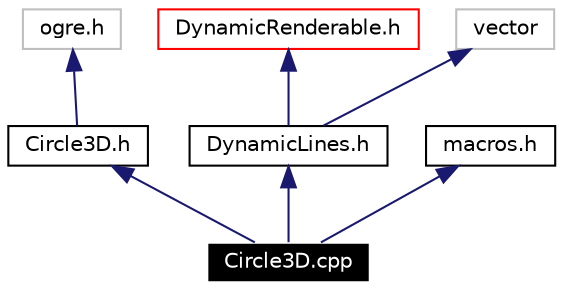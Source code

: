 digraph G
{
  edge [fontname="Helvetica",fontsize=10,labelfontname="Helvetica",labelfontsize=10];
  node [fontname="Helvetica",fontsize=10,shape=record];
  Node1 [label="Circle3D.cpp",height=0.2,width=0.4,color="white", fillcolor="black", style="filled" fontcolor="white"];
  Node2 -> Node1 [dir=back,color="midnightblue",fontsize=10,style="solid",fontname="Helvetica"];
  Node2 [label="Circle3D.h",height=0.2,width=0.4,color="black",URL="$_circle3_d_8h.html"];
  Node3 -> Node2 [dir=back,color="midnightblue",fontsize=10,style="solid",fontname="Helvetica"];
  Node3 [label="ogre.h",height=0.2,width=0.4,color="grey75"];
  Node4 -> Node1 [dir=back,color="midnightblue",fontsize=10,style="solid",fontname="Helvetica"];
  Node4 [label="DynamicLines.h",height=0.2,width=0.4,color="black",URL="$_dynamic_lines_8h.html"];
  Node5 -> Node4 [dir=back,color="midnightblue",fontsize=10,style="solid",fontname="Helvetica"];
  Node5 [label="DynamicRenderable.h",height=0.2,width=0.4,color="red",URL="$_dynamic_renderable_8h.html"];
  Node6 -> Node4 [dir=back,color="midnightblue",fontsize=10,style="solid",fontname="Helvetica"];
  Node6 [label="vector",height=0.2,width=0.4,color="grey75"];
  Node7 -> Node1 [dir=back,color="midnightblue",fontsize=10,style="solid",fontname="Helvetica"];
  Node7 [label="macros.h",height=0.2,width=0.4,color="black",URL="$_macros_8h.html"];
}
